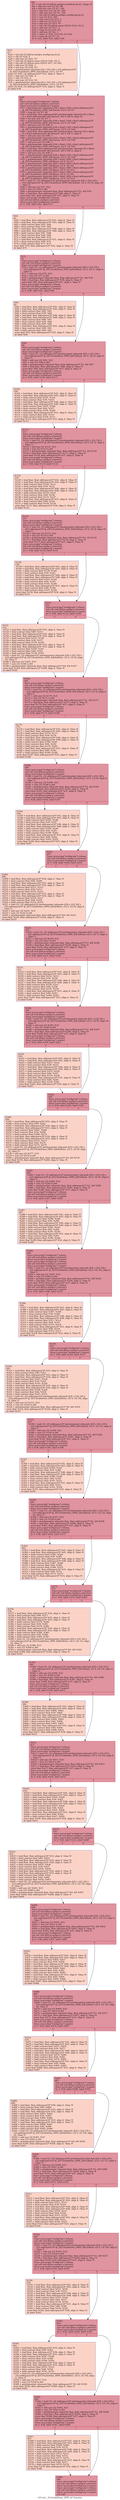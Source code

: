 digraph "CFG for '_Z11ScaleDown_DPfS_iiii' function" {
	label="CFG for '_Z11ScaleDown_DPfS_iiii' function";

	Node0x57a3d50 [shape=record,color="#b70d28ff", style=filled, fillcolor="#b70d2870",label="{%6:\l  %7 = tail call i32 @llvm.amdgcn.workitem.id.x(), !range !4\l  %8 = add nuw nsw i32 %7, 80\l  %9 = add nuw nsw i32 %7, 160\l  %10 = add nuw nsw i32 %7, 240\l  %11 = add nuw nsw i32 %7, 320\l  %12 = tail call i32 @llvm.amdgcn.workgroup.id.x()\l  %13 = mul i32 %12, 160\l  %14 = ashr exact i32 %13, 1\l  %15 = add nsw i32 %14, %7\l  %16 = add nsw i32 %13, %7\l  %17 = tail call i32 @llvm.smax.i32(i32 %16, i32 2)\l  %18 = add nsw i32 %17, -2\l  %19 = icmp slt i32 %18, %2\l  %20 = add nsw i32 %2, -1\l  %21 = select i1 %19, i32 %18, i32 %20\l  %22 = icmp ult i32 %7, 20\l  br i1 %22, label %23, label %36\l|{<s0>T|<s1>F}}"];
	Node0x57a3d50:s0 -> Node0x57a5840;
	Node0x57a3d50:s1 -> Node0x57a58d0;
	Node0x57a5840 [shape=record,color="#3d50c3ff", style=filled, fillcolor="#f59c7d70",label="{%23:\l23:                                               \l  %24 = tail call i32 @llvm.amdgcn.workgroup.id.y()\l  %25 = shl i32 %24, 4\l  %26 = add nsw i32 %25, %7\l  %27 = tail call i32 @llvm.smax.i32(i32 %26, i32 1)\l  %28 = tail call i32 @llvm.smin.i32(i32 %27, i32 %4)\l  %29 = add nsw i32 %28, -1\l  %30 = mul nsw i32 %29, %3\l  %31 = getelementptr inbounds [20 x i32], [20 x i32] addrspace(3)*\l... @_ZZ11ScaleDown_DPfS_iiiiE5yRead, i32 0, i32 %7\l  store i32 %30, i32 addrspace(3)* %31, align 4, !tbaa !5\l  %32 = add nsw i32 %26, -4\l  %33 = sdiv i32 %32, 2\l  %34 = mul nsw i32 %33, %5\l  %35 = getelementptr inbounds [20 x i32], [20 x i32] addrspace(3)*\l... @_ZZ11ScaleDown_DPfS_iiiiE6yWrite, i32 0, i32 %7\l  store i32 %34, i32 addrspace(3)* %35, align 4, !tbaa !5\l  br label %36\l}"];
	Node0x57a5840 -> Node0x57a58d0;
	Node0x57a58d0 [shape=record,color="#b70d28ff", style=filled, fillcolor="#b70d2870",label="{%36:\l36:                                               \l  fence syncscope(\"workgroup\") release\l  tail call void @llvm.amdgcn.s.barrier()\l  fence syncscope(\"workgroup\") acquire\l  %37 = getelementptr inbounds [164 x float], [164 x float] addrspace(3)*\l... @_ZZ11ScaleDown_DPfS_iiiiE5inrow, i32 0, i32 %7\l  %38 = icmp ult i32 %7, 80\l  %39 = load float, float addrspace(4)* getelementptr inbounds ([5 x float],\l... [5 x float] addrspace(4)* @d_Kernel1, i64 0, i64 0), align 16\l  %40 = shl nuw nsw i32 %7, 1\l  %41 = getelementptr inbounds [164 x float], [164 x float] addrspace(3)*\l... @_ZZ11ScaleDown_DPfS_iiiiE5inrow, i32 0, i32 %40\l  %42 = add nuw nsw i32 %40, 4\l  %43 = getelementptr inbounds [164 x float], [164 x float] addrspace(3)*\l... @_ZZ11ScaleDown_DPfS_iiiiE5inrow, i32 0, i32 %42\l  %44 = load float, float addrspace(4)* getelementptr inbounds ([5 x float],\l... [5 x float] addrspace(4)* @d_Kernel1, i64 0, i64 1), align 4\l  %45 = add nuw nsw i32 %40, 1\l  %46 = getelementptr inbounds [164 x float], [164 x float] addrspace(3)*\l... @_ZZ11ScaleDown_DPfS_iiiiE5inrow, i32 0, i32 %45\l  %47 = add nuw nsw i32 %40, 3\l  %48 = getelementptr inbounds [164 x float], [164 x float] addrspace(3)*\l... @_ZZ11ScaleDown_DPfS_iiiiE5inrow, i32 0, i32 %47\l  %49 = load float, float addrspace(4)* getelementptr inbounds ([5 x float],\l... [5 x float] addrspace(4)* @d_Kernel1, i64 0, i64 2), align 8\l  %50 = add nuw nsw i32 %40, 2\l  %51 = getelementptr inbounds [164 x float], [164 x float] addrspace(3)*\l... @_ZZ11ScaleDown_DPfS_iiiiE5inrow, i32 0, i32 %50\l  %52 = getelementptr inbounds [400 x float], [400 x float] addrspace(3)*\l... @_ZZ11ScaleDown_DPfS_iiiiE4brow, i32 0, i32 %7\l  %53 = getelementptr inbounds [400 x float], [400 x float] addrspace(3)*\l... @_ZZ11ScaleDown_DPfS_iiiiE4brow, i32 0, i32 %9\l  %54 = getelementptr inbounds [400 x float], [400 x float] addrspace(3)*\l... @_ZZ11ScaleDown_DPfS_iiiiE4brow, i32 0, i32 %11\l  %55 = getelementptr inbounds [400 x float], [400 x float] addrspace(3)*\l... @_ZZ11ScaleDown_DPfS_iiiiE4brow, i32 0, i32 %8\l  %56 = getelementptr inbounds [400 x float], [400 x float] addrspace(3)*\l... @_ZZ11ScaleDown_DPfS_iiiiE4brow, i32 0, i32 %10\l  %57 = load i32, i32 addrspace(3)* getelementptr inbounds ([20 x i32], [20 x\l... i32] addrspace(3)* @_ZZ11ScaleDown_DPfS_iiiiE5yRead, i32 0, i32 0), align 16,\l... !tbaa !5\l  %58 = add nsw i32 %57, %21\l  %59 = sext i32 %58 to i64\l  %60 = getelementptr inbounds float, float addrspace(1)* %1, i64 %59\l  %61 = load float, float addrspace(1)* %60, align 4, !tbaa !9\l  store float %61, float addrspace(3)* %37, align 4, !tbaa !9\l  fence syncscope(\"workgroup\") release\l  tail call void @llvm.amdgcn.s.barrier()\l  fence syncscope(\"workgroup\") acquire\l  br i1 %38, label %62, label %75\l|{<s0>T|<s1>F}}"];
	Node0x57a58d0:s0 -> Node0x57a8e50;
	Node0x57a58d0:s1 -> Node0x57a8ea0;
	Node0x57a8e50 [shape=record,color="#3d50c3ff", style=filled, fillcolor="#f59c7d70",label="{%62:\l62:                                               \l  %63 = load float, float addrspace(3)* %41, align 8, !tbaa !9\l  %64 = load float, float addrspace(3)* %43, align 8, !tbaa !9\l  %65 = fadd contract float %63, %64\l  %66 = fmul contract float %39, %65\l  %67 = load float, float addrspace(3)* %46, align 4, !tbaa !9\l  %68 = load float, float addrspace(3)* %48, align 4, !tbaa !9\l  %69 = fadd contract float %67, %68\l  %70 = fmul contract float %44, %69\l  %71 = fadd contract float %66, %70\l  %72 = load float, float addrspace(3)* %51, align 8, !tbaa !9\l  %73 = fmul contract float %49, %72\l  %74 = fadd contract float %71, %73\l  store float %74, float addrspace(3)* %52, align 4, !tbaa !9\l  br label %75\l}"];
	Node0x57a8e50 -> Node0x57a8ea0;
	Node0x57a8ea0 [shape=record,color="#b70d28ff", style=filled, fillcolor="#b70d2870",label="{%75:\l75:                                               \l  fence syncscope(\"workgroup\") release\l  tail call void @llvm.amdgcn.s.barrier()\l  fence syncscope(\"workgroup\") acquire\l  %76 = load i32, i32 addrspace(3)* getelementptr inbounds ([20 x i32], [20 x\l... i32] addrspace(3)* @_ZZ11ScaleDown_DPfS_iiiiE5yRead, i32 0, i32 1), align 4,\l... !tbaa !5\l  %77 = add nsw i32 %76, %21\l  %78 = sext i32 %77 to i64\l  %79 = getelementptr inbounds float, float addrspace(1)* %1, i64 %78\l  %80 = load float, float addrspace(1)* %79, align 4, !tbaa !9\l  store float %80, float addrspace(3)* %37, align 4, !tbaa !9\l  fence syncscope(\"workgroup\") release\l  tail call void @llvm.amdgcn.s.barrier()\l  fence syncscope(\"workgroup\") acquire\l  br i1 %38, label %81, label %94\l|{<s0>T|<s1>F}}"];
	Node0x57a8ea0:s0 -> Node0x57a9f90;
	Node0x57a8ea0:s1 -> Node0x57a9fe0;
	Node0x57a9f90 [shape=record,color="#3d50c3ff", style=filled, fillcolor="#f59c7d70",label="{%81:\l81:                                               \l  %82 = load float, float addrspace(3)* %41, align 8, !tbaa !9\l  %83 = load float, float addrspace(3)* %43, align 8, !tbaa !9\l  %84 = fadd contract float %82, %83\l  %85 = fmul contract float %39, %84\l  %86 = load float, float addrspace(3)* %46, align 4, !tbaa !9\l  %87 = load float, float addrspace(3)* %48, align 4, !tbaa !9\l  %88 = fadd contract float %86, %87\l  %89 = fmul contract float %44, %88\l  %90 = fadd contract float %85, %89\l  %91 = load float, float addrspace(3)* %51, align 8, !tbaa !9\l  %92 = fmul contract float %49, %91\l  %93 = fadd contract float %90, %92\l  store float %93, float addrspace(3)* %55, align 4, !tbaa !9\l  br label %94\l}"];
	Node0x57a9f90 -> Node0x57a9fe0;
	Node0x57a9fe0 [shape=record,color="#b70d28ff", style=filled, fillcolor="#b70d2870",label="{%94:\l94:                                               \l  fence syncscope(\"workgroup\") release\l  tail call void @llvm.amdgcn.s.barrier()\l  fence syncscope(\"workgroup\") acquire\l  %95 = load i32, i32 addrspace(3)* getelementptr inbounds ([20 x i32], [20 x\l... i32] addrspace(3)* @_ZZ11ScaleDown_DPfS_iiiiE5yRead, i32 0, i32 2), align 8,\l... !tbaa !5\l  %96 = add nsw i32 %95, %21\l  %97 = sext i32 %96 to i64\l  %98 = getelementptr inbounds float, float addrspace(1)* %1, i64 %97\l  %99 = load float, float addrspace(1)* %98, align 4, !tbaa !9\l  store float %99, float addrspace(3)* %37, align 4, !tbaa !9\l  fence syncscope(\"workgroup\") release\l  tail call void @llvm.amdgcn.s.barrier()\l  fence syncscope(\"workgroup\") acquire\l  br i1 %38, label %100, label %113\l|{<s0>T|<s1>F}}"];
	Node0x57a9fe0:s0 -> Node0x57aae80;
	Node0x57a9fe0:s1 -> Node0x57aaed0;
	Node0x57aae80 [shape=record,color="#3d50c3ff", style=filled, fillcolor="#f59c7d70",label="{%100:\l100:                                              \l  %101 = load float, float addrspace(3)* %41, align 8, !tbaa !9\l  %102 = load float, float addrspace(3)* %43, align 8, !tbaa !9\l  %103 = fadd contract float %101, %102\l  %104 = fmul contract float %39, %103\l  %105 = load float, float addrspace(3)* %46, align 4, !tbaa !9\l  %106 = load float, float addrspace(3)* %48, align 4, !tbaa !9\l  %107 = fadd contract float %105, %106\l  %108 = fmul contract float %44, %107\l  %109 = fadd contract float %104, %108\l  %110 = load float, float addrspace(3)* %51, align 8, !tbaa !9\l  %111 = fmul contract float %49, %110\l  %112 = fadd contract float %109, %111\l  store float %112, float addrspace(3)* %53, align 4, !tbaa !9\l  br label %113\l}"];
	Node0x57aae80 -> Node0x57aaed0;
	Node0x57aaed0 [shape=record,color="#b70d28ff", style=filled, fillcolor="#b70d2870",label="{%113:\l113:                                              \l  fence syncscope(\"workgroup\") release\l  tail call void @llvm.amdgcn.s.barrier()\l  fence syncscope(\"workgroup\") acquire\l  %114 = load i32, i32 addrspace(3)* getelementptr inbounds ([20 x i32], [20 x\l... i32] addrspace(3)* @_ZZ11ScaleDown_DPfS_iiiiE5yRead, i32 0, i32 3), align 4,\l... !tbaa !5\l  %115 = add nsw i32 %114, %21\l  %116 = sext i32 %115 to i64\l  %117 = getelementptr inbounds float, float addrspace(1)* %1, i64 %116\l  %118 = load float, float addrspace(1)* %117, align 4, !tbaa !9\l  store float %118, float addrspace(3)* %37, align 4, !tbaa !9\l  fence syncscope(\"workgroup\") release\l  tail call void @llvm.amdgcn.s.barrier()\l  fence syncscope(\"workgroup\") acquire\l  br i1 %38, label %119, label %132\l|{<s0>T|<s1>F}}"];
	Node0x57aaed0:s0 -> Node0x57abd70;
	Node0x57aaed0:s1 -> Node0x57abdc0;
	Node0x57abd70 [shape=record,color="#3d50c3ff", style=filled, fillcolor="#f59c7d70",label="{%119:\l119:                                              \l  %120 = load float, float addrspace(3)* %41, align 8, !tbaa !9\l  %121 = load float, float addrspace(3)* %43, align 8, !tbaa !9\l  %122 = fadd contract float %120, %121\l  %123 = fmul contract float %39, %122\l  %124 = load float, float addrspace(3)* %46, align 4, !tbaa !9\l  %125 = load float, float addrspace(3)* %48, align 4, !tbaa !9\l  %126 = fadd contract float %124, %125\l  %127 = fmul contract float %44, %126\l  %128 = fadd contract float %123, %127\l  %129 = load float, float addrspace(3)* %51, align 8, !tbaa !9\l  %130 = fmul contract float %49, %129\l  %131 = fadd contract float %128, %130\l  store float %131, float addrspace(3)* %56, align 4, !tbaa !9\l  br label %132\l}"];
	Node0x57abd70 -> Node0x57abdc0;
	Node0x57abdc0 [shape=record,color="#b70d28ff", style=filled, fillcolor="#b70d2870",label="{%132:\l132:                                              \l  fence syncscope(\"workgroup\") release\l  tail call void @llvm.amdgcn.s.barrier()\l  fence syncscope(\"workgroup\") acquire\l  %133 = load i32, i32 addrspace(3)* getelementptr inbounds ([20 x i32], [20 x\l... i32] addrspace(3)* @_ZZ11ScaleDown_DPfS_iiiiE5yRead, i32 0, i32 4), align 16,\l... !tbaa !5\l  %134 = add nsw i32 %133, %21\l  %135 = sext i32 %134 to i64\l  %136 = getelementptr inbounds float, float addrspace(1)* %1, i64 %135\l  %137 = load float, float addrspace(1)* %136, align 4, !tbaa !9\l  store float %137, float addrspace(3)* %37, align 4, !tbaa !9\l  fence syncscope(\"workgroup\") release\l  tail call void @llvm.amdgcn.s.barrier()\l  fence syncscope(\"workgroup\") acquire\l  br i1 %38, label %138, label %151\l|{<s0>T|<s1>F}}"];
	Node0x57abdc0:s0 -> Node0x57ad070;
	Node0x57abdc0:s1 -> Node0x57ad0c0;
	Node0x57ad070 [shape=record,color="#3d50c3ff", style=filled, fillcolor="#f59c7d70",label="{%138:\l138:                                              \l  %139 = load float, float addrspace(3)* %41, align 8, !tbaa !9\l  %140 = load float, float addrspace(3)* %43, align 8, !tbaa !9\l  %141 = fadd contract float %139, %140\l  %142 = fmul contract float %39, %141\l  %143 = load float, float addrspace(3)* %46, align 4, !tbaa !9\l  %144 = load float, float addrspace(3)* %48, align 4, !tbaa !9\l  %145 = fadd contract float %143, %144\l  %146 = fmul contract float %44, %145\l  %147 = fadd contract float %142, %146\l  %148 = load float, float addrspace(3)* %51, align 8, !tbaa !9\l  %149 = fmul contract float %49, %148\l  %150 = fadd contract float %147, %149\l  store float %150, float addrspace(3)* %54, align 4, !tbaa !9\l  br label %151\l}"];
	Node0x57ad070 -> Node0x57ad0c0;
	Node0x57ad0c0 [shape=record,color="#b70d28ff", style=filled, fillcolor="#b70d2870",label="{%151:\l151:                                              \l  fence syncscope(\"workgroup\") release\l  tail call void @llvm.amdgcn.s.barrier()\l  fence syncscope(\"workgroup\") acquire\l  br i1 %38, label %152, label %169\l|{<s0>T|<s1>F}}"];
	Node0x57ad0c0:s0 -> Node0x57a88c0;
	Node0x57ad0c0:s1 -> Node0x57a8910;
	Node0x57a88c0 [shape=record,color="#3d50c3ff", style=filled, fillcolor="#f59c7d70",label="{%152:\l152:                                              \l  %153 = load float, float addrspace(3)* %55, align 4, !tbaa !9\l  %154 = fmul contract float %49, %153\l  %155 = load float, float addrspace(3)* %54, align 4, !tbaa !9\l  %156 = load float, float addrspace(3)* %56, align 4, !tbaa !9\l  %157 = fadd contract float %155, %156\l  %158 = fmul contract float %39, %157\l  %159 = fadd contract float %154, %158\l  %160 = load float, float addrspace(3)* %52, align 4, !tbaa !9\l  %161 = load float, float addrspace(3)* %53, align 4, !tbaa !9\l  %162 = fadd contract float %160, %161\l  %163 = fmul contract float %44, %162\l  %164 = fadd contract float %159, %163\l  %165 = load i32, i32 addrspace(3)* getelementptr inbounds ([20 x i32], [20 x\l... i32] addrspace(3)* @_ZZ11ScaleDown_DPfS_iiiiE6yWrite, i32 0, i32 4), align\l... 16, !tbaa !5\l  %166 = add nsw i32 %165, %15\l  %167 = sext i32 %166 to i64\l  %168 = getelementptr inbounds float, float addrspace(1)* %0, i64 %167\l  store float %164, float addrspace(1)* %168, align 4, !tbaa !9\l  br label %169\l}"];
	Node0x57a88c0 -> Node0x57a8910;
	Node0x57a8910 [shape=record,color="#b70d28ff", style=filled, fillcolor="#b70d2870",label="{%169:\l169:                                              \l  fence syncscope(\"workgroup\") release\l  tail call void @llvm.amdgcn.s.barrier()\l  fence syncscope(\"workgroup\") acquire\l  %170 = load i32, i32 addrspace(3)* getelementptr inbounds ([20 x i32], [20 x\l... i32] addrspace(3)* @_ZZ11ScaleDown_DPfS_iiiiE5yRead, i32 0, i32 5), align 4,\l... !tbaa !5\l  %171 = add nsw i32 %170, %21\l  %172 = sext i32 %171 to i64\l  %173 = getelementptr inbounds float, float addrspace(1)* %1, i64 %172\l  %174 = load float, float addrspace(1)* %173, align 4, !tbaa !9\l  store float %174, float addrspace(3)* %37, align 4, !tbaa !9\l  fence syncscope(\"workgroup\") release\l  tail call void @llvm.amdgcn.s.barrier()\l  fence syncscope(\"workgroup\") acquire\l  br i1 %38, label %175, label %188\l|{<s0>T|<s1>F}}"];
	Node0x57a8910:s0 -> Node0x57aee60;
	Node0x57a8910:s1 -> Node0x57aeeb0;
	Node0x57aee60 [shape=record,color="#3d50c3ff", style=filled, fillcolor="#f59c7d70",label="{%175:\l175:                                              \l  %176 = load float, float addrspace(3)* %41, align 8, !tbaa !9\l  %177 = load float, float addrspace(3)* %43, align 8, !tbaa !9\l  %178 = fadd contract float %176, %177\l  %179 = fmul contract float %39, %178\l  %180 = load float, float addrspace(3)* %46, align 4, !tbaa !9\l  %181 = load float, float addrspace(3)* %48, align 4, !tbaa !9\l  %182 = fadd contract float %180, %181\l  %183 = fmul contract float %44, %182\l  %184 = fadd contract float %179, %183\l  %185 = load float, float addrspace(3)* %51, align 8, !tbaa !9\l  %186 = fmul contract float %49, %185\l  %187 = fadd contract float %184, %186\l  store float %187, float addrspace(3)* %52, align 4, !tbaa !9\l  br label %188\l}"];
	Node0x57aee60 -> Node0x57aeeb0;
	Node0x57aeeb0 [shape=record,color="#b70d28ff", style=filled, fillcolor="#b70d2870",label="{%188:\l188:                                              \l  fence syncscope(\"workgroup\") release\l  tail call void @llvm.amdgcn.s.barrier()\l  fence syncscope(\"workgroup\") acquire\l  %189 = load i32, i32 addrspace(3)* getelementptr inbounds ([20 x i32], [20 x\l... i32] addrspace(3)* @_ZZ11ScaleDown_DPfS_iiiiE5yRead, i32 0, i32 6), align 8,\l... !tbaa !5\l  %190 = add nsw i32 %189, %21\l  %191 = sext i32 %190 to i64\l  %192 = getelementptr inbounds float, float addrspace(1)* %1, i64 %191\l  %193 = load float, float addrspace(1)* %192, align 4, !tbaa !9\l  store float %193, float addrspace(3)* %37, align 4, !tbaa !9\l  fence syncscope(\"workgroup\") release\l  tail call void @llvm.amdgcn.s.barrier()\l  fence syncscope(\"workgroup\") acquire\l  br i1 %38, label %194, label %207\l|{<s0>T|<s1>F}}"];
	Node0x57aeeb0:s0 -> Node0x57b0fb0;
	Node0x57aeeb0:s1 -> Node0x57b1000;
	Node0x57b0fb0 [shape=record,color="#3d50c3ff", style=filled, fillcolor="#f59c7d70",label="{%194:\l194:                                              \l  %195 = load float, float addrspace(3)* %41, align 8, !tbaa !9\l  %196 = load float, float addrspace(3)* %43, align 8, !tbaa !9\l  %197 = fadd contract float %195, %196\l  %198 = fmul contract float %39, %197\l  %199 = load float, float addrspace(3)* %46, align 4, !tbaa !9\l  %200 = load float, float addrspace(3)* %48, align 4, !tbaa !9\l  %201 = fadd contract float %199, %200\l  %202 = fmul contract float %44, %201\l  %203 = fadd contract float %198, %202\l  %204 = load float, float addrspace(3)* %51, align 8, !tbaa !9\l  %205 = fmul contract float %49, %204\l  %206 = fadd contract float %203, %205\l  store float %206, float addrspace(3)* %55, align 4, !tbaa !9\l  br label %207\l}"];
	Node0x57b0fb0 -> Node0x57b1000;
	Node0x57b1000 [shape=record,color="#b70d28ff", style=filled, fillcolor="#b70d2870",label="{%207:\l207:                                              \l  fence syncscope(\"workgroup\") release\l  tail call void @llvm.amdgcn.s.barrier()\l  fence syncscope(\"workgroup\") acquire\l  br i1 %38, label %208, label %225\l|{<s0>T|<s1>F}}"];
	Node0x57b1000:s0 -> Node0x57b1990;
	Node0x57b1000:s1 -> Node0x57b19e0;
	Node0x57b1990 [shape=record,color="#3d50c3ff", style=filled, fillcolor="#f59c7d70",label="{%208:\l208:                                              \l  %209 = load float, float addrspace(3)* %56, align 4, !tbaa !9\l  %210 = fmul contract float %49, %209\l  %211 = load float, float addrspace(3)* %55, align 4, !tbaa !9\l  %212 = load float, float addrspace(3)* %52, align 4, !tbaa !9\l  %213 = fadd contract float %211, %212\l  %214 = fmul contract float %39, %213\l  %215 = fadd contract float %210, %214\l  %216 = load float, float addrspace(3)* %53, align 4, !tbaa !9\l  %217 = load float, float addrspace(3)* %54, align 4, !tbaa !9\l  %218 = fadd contract float %216, %217\l  %219 = fmul contract float %44, %218\l  %220 = fadd contract float %215, %219\l  %221 = load i32, i32 addrspace(3)* getelementptr inbounds ([20 x i32], [20 x\l... i32] addrspace(3)* @_ZZ11ScaleDown_DPfS_iiiiE6yWrite, i32 0, i32 6), align 8,\l... !tbaa !5\l  %222 = add nsw i32 %221, %15\l  %223 = sext i32 %222 to i64\l  %224 = getelementptr inbounds float, float addrspace(1)* %0, i64 %223\l  store float %220, float addrspace(1)* %224, align 4, !tbaa !9\l  br label %225\l}"];
	Node0x57b1990 -> Node0x57b19e0;
	Node0x57b19e0 [shape=record,color="#b70d28ff", style=filled, fillcolor="#b70d2870",label="{%225:\l225:                                              \l  %226 = load i32, i32 addrspace(3)* getelementptr inbounds ([20 x i32], [20 x\l... i32] addrspace(3)* @_ZZ11ScaleDown_DPfS_iiiiE5yRead, i32 0, i32 7), align 4,\l... !tbaa !5\l  %227 = add nsw i32 %226, %21\l  %228 = sext i32 %227 to i64\l  %229 = getelementptr inbounds float, float addrspace(1)* %1, i64 %228\l  %230 = load float, float addrspace(1)* %229, align 4, !tbaa !9\l  store float %230, float addrspace(3)* %37, align 4, !tbaa !9\l  fence syncscope(\"workgroup\") release\l  tail call void @llvm.amdgcn.s.barrier()\l  fence syncscope(\"workgroup\") acquire\l  br i1 %38, label %231, label %244\l|{<s0>T|<s1>F}}"];
	Node0x57b19e0:s0 -> Node0x57b29e0;
	Node0x57b19e0:s1 -> Node0x57b2a30;
	Node0x57b29e0 [shape=record,color="#3d50c3ff", style=filled, fillcolor="#f59c7d70",label="{%231:\l231:                                              \l  %232 = load float, float addrspace(3)* %41, align 8, !tbaa !9\l  %233 = load float, float addrspace(3)* %43, align 8, !tbaa !9\l  %234 = fadd contract float %232, %233\l  %235 = fmul contract float %39, %234\l  %236 = load float, float addrspace(3)* %46, align 4, !tbaa !9\l  %237 = load float, float addrspace(3)* %48, align 4, !tbaa !9\l  %238 = fadd contract float %236, %237\l  %239 = fmul contract float %44, %238\l  %240 = fadd contract float %235, %239\l  %241 = load float, float addrspace(3)* %51, align 8, !tbaa !9\l  %242 = fmul contract float %49, %241\l  %243 = fadd contract float %240, %242\l  store float %243, float addrspace(3)* %53, align 4, !tbaa !9\l  br label %244\l}"];
	Node0x57b29e0 -> Node0x57b2a30;
	Node0x57b2a30 [shape=record,color="#b70d28ff", style=filled, fillcolor="#b70d2870",label="{%244:\l244:                                              \l  fence syncscope(\"workgroup\") release\l  tail call void @llvm.amdgcn.s.barrier()\l  fence syncscope(\"workgroup\") acquire\l  %245 = load i32, i32 addrspace(3)* getelementptr inbounds ([20 x i32], [20 x\l... i32] addrspace(3)* @_ZZ11ScaleDown_DPfS_iiiiE5yRead, i32 0, i32 8), align 16,\l... !tbaa !5\l  %246 = add nsw i32 %245, %21\l  %247 = sext i32 %246 to i64\l  %248 = getelementptr inbounds float, float addrspace(1)* %1, i64 %247\l  %249 = load float, float addrspace(1)* %248, align 4, !tbaa !9\l  store float %249, float addrspace(3)* %37, align 4, !tbaa !9\l  fence syncscope(\"workgroup\") release\l  tail call void @llvm.amdgcn.s.barrier()\l  fence syncscope(\"workgroup\") acquire\l  br i1 %38, label %250, label %263\l|{<s0>T|<s1>F}}"];
	Node0x57b2a30:s0 -> Node0x57b3900;
	Node0x57b2a30:s1 -> Node0x57b3950;
	Node0x57b3900 [shape=record,color="#3d50c3ff", style=filled, fillcolor="#f59c7d70",label="{%250:\l250:                                              \l  %251 = load float, float addrspace(3)* %41, align 8, !tbaa !9\l  %252 = load float, float addrspace(3)* %43, align 8, !tbaa !9\l  %253 = fadd contract float %251, %252\l  %254 = fmul contract float %39, %253\l  %255 = load float, float addrspace(3)* %46, align 4, !tbaa !9\l  %256 = load float, float addrspace(3)* %48, align 4, !tbaa !9\l  %257 = fadd contract float %255, %256\l  %258 = fmul contract float %44, %257\l  %259 = fadd contract float %254, %258\l  %260 = load float, float addrspace(3)* %51, align 8, !tbaa !9\l  %261 = fmul contract float %49, %260\l  %262 = fadd contract float %259, %261\l  store float %262, float addrspace(3)* %56, align 4, !tbaa !9\l  br label %263\l}"];
	Node0x57b3900 -> Node0x57b3950;
	Node0x57b3950 [shape=record,color="#b70d28ff", style=filled, fillcolor="#b70d2870",label="{%263:\l263:                                              \l  fence syncscope(\"workgroup\") release\l  tail call void @llvm.amdgcn.s.barrier()\l  fence syncscope(\"workgroup\") acquire\l  br i1 %38, label %264, label %281\l|{<s0>T|<s1>F}}"];
	Node0x57b3950:s0 -> Node0x57ac530;
	Node0x57b3950:s1 -> Node0x57ac580;
	Node0x57ac530 [shape=record,color="#3d50c3ff", style=filled, fillcolor="#f59c7d70",label="{%264:\l264:                                              \l  %265 = load float, float addrspace(3)* %52, align 4, !tbaa !9\l  %266 = fmul contract float %49, %265\l  %267 = load float, float addrspace(3)* %56, align 4, !tbaa !9\l  %268 = load float, float addrspace(3)* %53, align 4, !tbaa !9\l  %269 = fadd contract float %267, %268\l  %270 = fmul contract float %39, %269\l  %271 = fadd contract float %266, %270\l  %272 = load float, float addrspace(3)* %54, align 4, !tbaa !9\l  %273 = load float, float addrspace(3)* %55, align 4, !tbaa !9\l  %274 = fadd contract float %272, %273\l  %275 = fmul contract float %44, %274\l  %276 = fadd contract float %271, %275\l  %277 = load i32, i32 addrspace(3)* getelementptr inbounds ([20 x i32], [20 x\l... i32] addrspace(3)* @_ZZ11ScaleDown_DPfS_iiiiE6yWrite, i32 0, i32 8), align\l... 16, !tbaa !5\l  %278 = add nsw i32 %277, %15\l  %279 = sext i32 %278 to i64\l  %280 = getelementptr inbounds float, float addrspace(1)* %0, i64 %279\l  store float %276, float addrspace(1)* %280, align 4, !tbaa !9\l  br label %281\l}"];
	Node0x57ac530 -> Node0x57ac580;
	Node0x57ac580 [shape=record,color="#b70d28ff", style=filled, fillcolor="#b70d2870",label="{%281:\l281:                                              \l  %282 = load i32, i32 addrspace(3)* getelementptr inbounds ([20 x i32], [20 x\l... i32] addrspace(3)* @_ZZ11ScaleDown_DPfS_iiiiE5yRead, i32 0, i32 9), align 4,\l... !tbaa !5\l  %283 = add nsw i32 %282, %21\l  %284 = sext i32 %283 to i64\l  %285 = getelementptr inbounds float, float addrspace(1)* %1, i64 %284\l  %286 = load float, float addrspace(1)* %285, align 4, !tbaa !9\l  store float %286, float addrspace(3)* %37, align 4, !tbaa !9\l  fence syncscope(\"workgroup\") release\l  tail call void @llvm.amdgcn.s.barrier()\l  fence syncscope(\"workgroup\") acquire\l  br i1 %38, label %287, label %300\l|{<s0>T|<s1>F}}"];
	Node0x57ac580:s0 -> Node0x57afec0;
	Node0x57ac580:s1 -> Node0x57aff10;
	Node0x57afec0 [shape=record,color="#3d50c3ff", style=filled, fillcolor="#f59c7d70",label="{%287:\l287:                                              \l  %288 = load float, float addrspace(3)* %41, align 8, !tbaa !9\l  %289 = load float, float addrspace(3)* %43, align 8, !tbaa !9\l  %290 = fadd contract float %288, %289\l  %291 = fmul contract float %39, %290\l  %292 = load float, float addrspace(3)* %46, align 4, !tbaa !9\l  %293 = load float, float addrspace(3)* %48, align 4, !tbaa !9\l  %294 = fadd contract float %292, %293\l  %295 = fmul contract float %44, %294\l  %296 = fadd contract float %291, %295\l  %297 = load float, float addrspace(3)* %51, align 8, !tbaa !9\l  %298 = fmul contract float %49, %297\l  %299 = fadd contract float %296, %298\l  store float %299, float addrspace(3)* %54, align 4, !tbaa !9\l  br label %300\l}"];
	Node0x57afec0 -> Node0x57aff10;
	Node0x57aff10 [shape=record,color="#b70d28ff", style=filled, fillcolor="#b70d2870",label="{%300:\l300:                                              \l  fence syncscope(\"workgroup\") release\l  tail call void @llvm.amdgcn.s.barrier()\l  fence syncscope(\"workgroup\") acquire\l  fence syncscope(\"workgroup\") release\l  tail call void @llvm.amdgcn.s.barrier()\l  fence syncscope(\"workgroup\") acquire\l  %301 = load i32, i32 addrspace(3)* getelementptr inbounds ([20 x i32], [20 x\l... i32] addrspace(3)* @_ZZ11ScaleDown_DPfS_iiiiE5yRead, i32 0, i32 10), align 8,\l... !tbaa !5\l  %302 = add nsw i32 %301, %21\l  %303 = sext i32 %302 to i64\l  %304 = getelementptr inbounds float, float addrspace(1)* %1, i64 %303\l  %305 = load float, float addrspace(1)* %304, align 4, !tbaa !9\l  store float %305, float addrspace(3)* %37, align 4, !tbaa !9\l  fence syncscope(\"workgroup\") release\l  tail call void @llvm.amdgcn.s.barrier()\l  fence syncscope(\"workgroup\") acquire\l  br i1 %38, label %306, label %319\l|{<s0>T|<s1>F}}"];
	Node0x57aff10:s0 -> Node0x57b7410;
	Node0x57aff10:s1 -> Node0x57b7460;
	Node0x57b7410 [shape=record,color="#3d50c3ff", style=filled, fillcolor="#f59c7d70",label="{%306:\l306:                                              \l  %307 = load float, float addrspace(3)* %41, align 8, !tbaa !9\l  %308 = load float, float addrspace(3)* %43, align 8, !tbaa !9\l  %309 = fadd contract float %307, %308\l  %310 = fmul contract float %39, %309\l  %311 = load float, float addrspace(3)* %46, align 4, !tbaa !9\l  %312 = load float, float addrspace(3)* %48, align 4, !tbaa !9\l  %313 = fadd contract float %311, %312\l  %314 = fmul contract float %44, %313\l  %315 = fadd contract float %310, %314\l  %316 = load float, float addrspace(3)* %51, align 8, !tbaa !9\l  %317 = fmul contract float %49, %316\l  %318 = fadd contract float %315, %317\l  store float %318, float addrspace(3)* %52, align 4, !tbaa !9\l  br label %319\l}"];
	Node0x57b7410 -> Node0x57b7460;
	Node0x57b7460 [shape=record,color="#b70d28ff", style=filled, fillcolor="#b70d2870",label="{%319:\l319:                                              \l  fence syncscope(\"workgroup\") release\l  tail call void @llvm.amdgcn.s.barrier()\l  fence syncscope(\"workgroup\") acquire\l  br i1 %38, label %320, label %337\l|{<s0>T|<s1>F}}"];
	Node0x57b7460:s0 -> Node0x57b95e0;
	Node0x57b7460:s1 -> Node0x57b9630;
	Node0x57b95e0 [shape=record,color="#3d50c3ff", style=filled, fillcolor="#f59c7d70",label="{%320:\l320:                                              \l  %321 = load float, float addrspace(3)* %53, align 4, !tbaa !9\l  %322 = fmul contract float %49, %321\l  %323 = load float, float addrspace(3)* %52, align 4, !tbaa !9\l  %324 = load float, float addrspace(3)* %54, align 4, !tbaa !9\l  %325 = fadd contract float %323, %324\l  %326 = fmul contract float %39, %325\l  %327 = fadd contract float %322, %326\l  %328 = load float, float addrspace(3)* %55, align 4, !tbaa !9\l  %329 = load float, float addrspace(3)* %56, align 4, !tbaa !9\l  %330 = fadd contract float %328, %329\l  %331 = fmul contract float %44, %330\l  %332 = fadd contract float %327, %331\l  %333 = load i32, i32 addrspace(3)* getelementptr inbounds ([20 x i32], [20 x\l... i32] addrspace(3)* @_ZZ11ScaleDown_DPfS_iiiiE6yWrite, i32 0, i32 10), align\l... 8, !tbaa !5\l  %334 = add nsw i32 %333, %15\l  %335 = sext i32 %334 to i64\l  %336 = getelementptr inbounds float, float addrspace(1)* %0, i64 %335\l  store float %332, float addrspace(1)* %336, align 4, !tbaa !9\l  br label %337\l}"];
	Node0x57b95e0 -> Node0x57b9630;
	Node0x57b9630 [shape=record,color="#b70d28ff", style=filled, fillcolor="#b70d2870",label="{%337:\l337:                                              \l  %338 = load i32, i32 addrspace(3)* getelementptr inbounds ([20 x i32], [20 x\l... i32] addrspace(3)* @_ZZ11ScaleDown_DPfS_iiiiE5yRead, i32 0, i32 11), align 4,\l... !tbaa !5\l  %339 = add nsw i32 %338, %21\l  %340 = sext i32 %339 to i64\l  %341 = getelementptr inbounds float, float addrspace(1)* %1, i64 %340\l  %342 = load float, float addrspace(1)* %341, align 4, !tbaa !9\l  store float %342, float addrspace(3)* %37, align 4, !tbaa !9\l  fence syncscope(\"workgroup\") release\l  tail call void @llvm.amdgcn.s.barrier()\l  fence syncscope(\"workgroup\") acquire\l  br i1 %38, label %343, label %356\l|{<s0>T|<s1>F}}"];
	Node0x57b9630:s0 -> Node0x57b0db0;
	Node0x57b9630:s1 -> Node0x57baa60;
	Node0x57b0db0 [shape=record,color="#3d50c3ff", style=filled, fillcolor="#f59c7d70",label="{%343:\l343:                                              \l  %344 = load float, float addrspace(3)* %41, align 8, !tbaa !9\l  %345 = load float, float addrspace(3)* %43, align 8, !tbaa !9\l  %346 = fadd contract float %344, %345\l  %347 = fmul contract float %39, %346\l  %348 = load float, float addrspace(3)* %46, align 4, !tbaa !9\l  %349 = load float, float addrspace(3)* %48, align 4, !tbaa !9\l  %350 = fadd contract float %348, %349\l  %351 = fmul contract float %44, %350\l  %352 = fadd contract float %347, %351\l  %353 = load float, float addrspace(3)* %51, align 8, !tbaa !9\l  %354 = fmul contract float %49, %353\l  %355 = fadd contract float %352, %354\l  store float %355, float addrspace(3)* %55, align 4, !tbaa !9\l  br label %356\l}"];
	Node0x57b0db0 -> Node0x57baa60;
	Node0x57baa60 [shape=record,color="#b70d28ff", style=filled, fillcolor="#b70d2870",label="{%356:\l356:                                              \l  fence syncscope(\"workgroup\") release\l  tail call void @llvm.amdgcn.s.barrier()\l  fence syncscope(\"workgroup\") acquire\l  %357 = load i32, i32 addrspace(3)* getelementptr inbounds ([20 x i32], [20 x\l... i32] addrspace(3)* @_ZZ11ScaleDown_DPfS_iiiiE5yRead, i32 0, i32 12), align\l... 16, !tbaa !5\l  %358 = add nsw i32 %357, %21\l  %359 = sext i32 %358 to i64\l  %360 = getelementptr inbounds float, float addrspace(1)* %1, i64 %359\l  %361 = load float, float addrspace(1)* %360, align 4, !tbaa !9\l  store float %361, float addrspace(3)* %37, align 4, !tbaa !9\l  fence syncscope(\"workgroup\") release\l  tail call void @llvm.amdgcn.s.barrier()\l  fence syncscope(\"workgroup\") acquire\l  br i1 %38, label %362, label %375\l|{<s0>T|<s1>F}}"];
	Node0x57baa60:s0 -> Node0x57bb930;
	Node0x57baa60:s1 -> Node0x57bb980;
	Node0x57bb930 [shape=record,color="#3d50c3ff", style=filled, fillcolor="#f59c7d70",label="{%362:\l362:                                              \l  %363 = load float, float addrspace(3)* %41, align 8, !tbaa !9\l  %364 = load float, float addrspace(3)* %43, align 8, !tbaa !9\l  %365 = fadd contract float %363, %364\l  %366 = fmul contract float %39, %365\l  %367 = load float, float addrspace(3)* %46, align 4, !tbaa !9\l  %368 = load float, float addrspace(3)* %48, align 4, !tbaa !9\l  %369 = fadd contract float %367, %368\l  %370 = fmul contract float %44, %369\l  %371 = fadd contract float %366, %370\l  %372 = load float, float addrspace(3)* %51, align 8, !tbaa !9\l  %373 = fmul contract float %49, %372\l  %374 = fadd contract float %371, %373\l  store float %374, float addrspace(3)* %53, align 4, !tbaa !9\l  br label %375\l}"];
	Node0x57bb930 -> Node0x57bb980;
	Node0x57bb980 [shape=record,color="#b70d28ff", style=filled, fillcolor="#b70d2870",label="{%375:\l375:                                              \l  fence syncscope(\"workgroup\") release\l  tail call void @llvm.amdgcn.s.barrier()\l  fence syncscope(\"workgroup\") acquire\l  br i1 %38, label %376, label %393\l|{<s0>T|<s1>F}}"];
	Node0x57bb980:s0 -> Node0x57bc310;
	Node0x57bb980:s1 -> Node0x57bc360;
	Node0x57bc310 [shape=record,color="#3d50c3ff", style=filled, fillcolor="#f59c7d70",label="{%376:\l376:                                              \l  %377 = load float, float addrspace(3)* %54, align 4, !tbaa !9\l  %378 = fmul contract float %49, %377\l  %379 = load float, float addrspace(3)* %53, align 4, !tbaa !9\l  %380 = load float, float addrspace(3)* %55, align 4, !tbaa !9\l  %381 = fadd contract float %379, %380\l  %382 = fmul contract float %39, %381\l  %383 = fadd contract float %378, %382\l  %384 = load float, float addrspace(3)* %56, align 4, !tbaa !9\l  %385 = load float, float addrspace(3)* %52, align 4, !tbaa !9\l  %386 = fadd contract float %384, %385\l  %387 = fmul contract float %44, %386\l  %388 = fadd contract float %383, %387\l  %389 = load i32, i32 addrspace(3)* getelementptr inbounds ([20 x i32], [20 x\l... i32] addrspace(3)* @_ZZ11ScaleDown_DPfS_iiiiE6yWrite, i32 0, i32 12), align\l... 16, !tbaa !5\l  %390 = add nsw i32 %389, %15\l  %391 = sext i32 %390 to i64\l  %392 = getelementptr inbounds float, float addrspace(1)* %0, i64 %391\l  store float %388, float addrspace(1)* %392, align 4, !tbaa !9\l  br label %393\l}"];
	Node0x57bc310 -> Node0x57bc360;
	Node0x57bc360 [shape=record,color="#b70d28ff", style=filled, fillcolor="#b70d2870",label="{%393:\l393:                                              \l  %394 = load i32, i32 addrspace(3)* getelementptr inbounds ([20 x i32], [20 x\l... i32] addrspace(3)* @_ZZ11ScaleDown_DPfS_iiiiE5yRead, i32 0, i32 13), align 4,\l... !tbaa !5\l  %395 = add nsw i32 %394, %21\l  %396 = sext i32 %395 to i64\l  %397 = getelementptr inbounds float, float addrspace(1)* %1, i64 %396\l  %398 = load float, float addrspace(1)* %397, align 4, !tbaa !9\l  store float %398, float addrspace(3)* %37, align 4, !tbaa !9\l  fence syncscope(\"workgroup\") release\l  tail call void @llvm.amdgcn.s.barrier()\l  fence syncscope(\"workgroup\") acquire\l  br i1 %38, label %399, label %412\l|{<s0>T|<s1>F}}"];
	Node0x57bc360:s0 -> Node0x57bd360;
	Node0x57bc360:s1 -> Node0x57bd3b0;
	Node0x57bd360 [shape=record,color="#3d50c3ff", style=filled, fillcolor="#f59c7d70",label="{%399:\l399:                                              \l  %400 = load float, float addrspace(3)* %41, align 8, !tbaa !9\l  %401 = load float, float addrspace(3)* %43, align 8, !tbaa !9\l  %402 = fadd contract float %400, %401\l  %403 = fmul contract float %39, %402\l  %404 = load float, float addrspace(3)* %46, align 4, !tbaa !9\l  %405 = load float, float addrspace(3)* %48, align 4, !tbaa !9\l  %406 = fadd contract float %404, %405\l  %407 = fmul contract float %44, %406\l  %408 = fadd contract float %403, %407\l  %409 = load float, float addrspace(3)* %51, align 8, !tbaa !9\l  %410 = fmul contract float %49, %409\l  %411 = fadd contract float %408, %410\l  store float %411, float addrspace(3)* %56, align 4, !tbaa !9\l  br label %412\l}"];
	Node0x57bd360 -> Node0x57bd3b0;
	Node0x57bd3b0 [shape=record,color="#b70d28ff", style=filled, fillcolor="#b70d2870",label="{%412:\l412:                                              \l  fence syncscope(\"workgroup\") release\l  tail call void @llvm.amdgcn.s.barrier()\l  fence syncscope(\"workgroup\") acquire\l  %413 = load i32, i32 addrspace(3)* getelementptr inbounds ([20 x i32], [20 x\l... i32] addrspace(3)* @_ZZ11ScaleDown_DPfS_iiiiE5yRead, i32 0, i32 14), align 8,\l... !tbaa !5\l  %414 = add nsw i32 %413, %21\l  %415 = sext i32 %414 to i64\l  %416 = getelementptr inbounds float, float addrspace(1)* %1, i64 %415\l  %417 = load float, float addrspace(1)* %416, align 4, !tbaa !9\l  store float %417, float addrspace(3)* %37, align 4, !tbaa !9\l  fence syncscope(\"workgroup\") release\l  tail call void @llvm.amdgcn.s.barrier()\l  fence syncscope(\"workgroup\") acquire\l  br i1 %38, label %418, label %431\l|{<s0>T|<s1>F}}"];
	Node0x57bd3b0:s0 -> Node0x57be280;
	Node0x57bd3b0:s1 -> Node0x57be2d0;
	Node0x57be280 [shape=record,color="#3d50c3ff", style=filled, fillcolor="#f59c7d70",label="{%418:\l418:                                              \l  %419 = load float, float addrspace(3)* %41, align 8, !tbaa !9\l  %420 = load float, float addrspace(3)* %43, align 8, !tbaa !9\l  %421 = fadd contract float %419, %420\l  %422 = fmul contract float %39, %421\l  %423 = load float, float addrspace(3)* %46, align 4, !tbaa !9\l  %424 = load float, float addrspace(3)* %48, align 4, !tbaa !9\l  %425 = fadd contract float %423, %424\l  %426 = fmul contract float %44, %425\l  %427 = fadd contract float %422, %426\l  %428 = load float, float addrspace(3)* %51, align 8, !tbaa !9\l  %429 = fmul contract float %49, %428\l  %430 = fadd contract float %427, %429\l  store float %430, float addrspace(3)* %54, align 4, !tbaa !9\l  br label %431\l}"];
	Node0x57be280 -> Node0x57be2d0;
	Node0x57be2d0 [shape=record,color="#b70d28ff", style=filled, fillcolor="#b70d2870",label="{%431:\l431:                                              \l  fence syncscope(\"workgroup\") release\l  tail call void @llvm.amdgcn.s.barrier()\l  fence syncscope(\"workgroup\") acquire\l  br i1 %38, label %432, label %449\l|{<s0>T|<s1>F}}"];
	Node0x57be2d0:s0 -> Node0x57bec60;
	Node0x57be2d0:s1 -> Node0x57becb0;
	Node0x57bec60 [shape=record,color="#3d50c3ff", style=filled, fillcolor="#f59c7d70",label="{%432:\l432:                                              \l  %433 = load float, float addrspace(3)* %55, align 4, !tbaa !9\l  %434 = fmul contract float %49, %433\l  %435 = load float, float addrspace(3)* %54, align 4, !tbaa !9\l  %436 = load float, float addrspace(3)* %56, align 4, !tbaa !9\l  %437 = fadd contract float %435, %436\l  %438 = fmul contract float %39, %437\l  %439 = fadd contract float %434, %438\l  %440 = load float, float addrspace(3)* %52, align 4, !tbaa !9\l  %441 = load float, float addrspace(3)* %53, align 4, !tbaa !9\l  %442 = fadd contract float %440, %441\l  %443 = fmul contract float %44, %442\l  %444 = fadd contract float %439, %443\l  %445 = load i32, i32 addrspace(3)* getelementptr inbounds ([20 x i32], [20 x\l... i32] addrspace(3)* @_ZZ11ScaleDown_DPfS_iiiiE6yWrite, i32 0, i32 14), align\l... 8, !tbaa !5\l  %446 = add nsw i32 %445, %15\l  %447 = sext i32 %446 to i64\l  %448 = getelementptr inbounds float, float addrspace(1)* %0, i64 %447\l  store float %444, float addrspace(1)* %448, align 4, !tbaa !9\l  br label %449\l}"];
	Node0x57bec60 -> Node0x57becb0;
	Node0x57becb0 [shape=record,color="#b70d28ff", style=filled, fillcolor="#b70d2870",label="{%449:\l449:                                              \l  fence syncscope(\"workgroup\") release\l  tail call void @llvm.amdgcn.s.barrier()\l  fence syncscope(\"workgroup\") acquire\l  %450 = load i32, i32 addrspace(3)* getelementptr inbounds ([20 x i32], [20 x\l... i32] addrspace(3)* @_ZZ11ScaleDown_DPfS_iiiiE5yRead, i32 0, i32 15), align 4,\l... !tbaa !5\l  %451 = add nsw i32 %450, %21\l  %452 = sext i32 %451 to i64\l  %453 = getelementptr inbounds float, float addrspace(1)* %1, i64 %452\l  %454 = load float, float addrspace(1)* %453, align 4, !tbaa !9\l  store float %454, float addrspace(3)* %37, align 4, !tbaa !9\l  fence syncscope(\"workgroup\") release\l  tail call void @llvm.amdgcn.s.barrier()\l  fence syncscope(\"workgroup\") acquire\l  br i1 %38, label %455, label %468\l|{<s0>T|<s1>F}}"];
	Node0x57becb0:s0 -> Node0x57bfe20;
	Node0x57becb0:s1 -> Node0x57bfe70;
	Node0x57bfe20 [shape=record,color="#3d50c3ff", style=filled, fillcolor="#f59c7d70",label="{%455:\l455:                                              \l  %456 = load float, float addrspace(3)* %41, align 8, !tbaa !9\l  %457 = load float, float addrspace(3)* %43, align 8, !tbaa !9\l  %458 = fadd contract float %456, %457\l  %459 = fmul contract float %39, %458\l  %460 = load float, float addrspace(3)* %46, align 4, !tbaa !9\l  %461 = load float, float addrspace(3)* %48, align 4, !tbaa !9\l  %462 = fadd contract float %460, %461\l  %463 = fmul contract float %44, %462\l  %464 = fadd contract float %459, %463\l  %465 = load float, float addrspace(3)* %51, align 8, !tbaa !9\l  %466 = fmul contract float %49, %465\l  %467 = fadd contract float %464, %466\l  store float %467, float addrspace(3)* %52, align 4, !tbaa !9\l  br label %468\l}"];
	Node0x57bfe20 -> Node0x57bfe70;
	Node0x57bfe70 [shape=record,color="#b70d28ff", style=filled, fillcolor="#b70d2870",label="{%468:\l468:                                              \l  fence syncscope(\"workgroup\") release\l  tail call void @llvm.amdgcn.s.barrier()\l  fence syncscope(\"workgroup\") acquire\l  %469 = load i32, i32 addrspace(3)* getelementptr inbounds ([20 x i32], [20 x\l... i32] addrspace(3)* @_ZZ11ScaleDown_DPfS_iiiiE5yRead, i32 0, i32 16), align\l... 16, !tbaa !5\l  %470 = add nsw i32 %469, %21\l  %471 = sext i32 %470 to i64\l  %472 = getelementptr inbounds float, float addrspace(1)* %1, i64 %471\l  %473 = load float, float addrspace(1)* %472, align 4, !tbaa !9\l  store float %473, float addrspace(3)* %37, align 4, !tbaa !9\l  fence syncscope(\"workgroup\") release\l  tail call void @llvm.amdgcn.s.barrier()\l  fence syncscope(\"workgroup\") acquire\l  br i1 %38, label %474, label %487\l|{<s0>T|<s1>F}}"];
	Node0x57bfe70:s0 -> Node0x57b7ef0;
	Node0x57bfe70:s1 -> Node0x57b7f40;
	Node0x57b7ef0 [shape=record,color="#3d50c3ff", style=filled, fillcolor="#f59c7d70",label="{%474:\l474:                                              \l  %475 = load float, float addrspace(3)* %41, align 8, !tbaa !9\l  %476 = load float, float addrspace(3)* %43, align 8, !tbaa !9\l  %477 = fadd contract float %475, %476\l  %478 = fmul contract float %39, %477\l  %479 = load float, float addrspace(3)* %46, align 4, !tbaa !9\l  %480 = load float, float addrspace(3)* %48, align 4, !tbaa !9\l  %481 = fadd contract float %479, %480\l  %482 = fmul contract float %44, %481\l  %483 = fadd contract float %478, %482\l  %484 = load float, float addrspace(3)* %51, align 8, !tbaa !9\l  %485 = fmul contract float %49, %484\l  %486 = fadd contract float %483, %485\l  store float %486, float addrspace(3)* %55, align 4, !tbaa !9\l  br label %487\l}"];
	Node0x57b7ef0 -> Node0x57b7f40;
	Node0x57b7f40 [shape=record,color="#b70d28ff", style=filled, fillcolor="#b70d2870",label="{%487:\l487:                                              \l  fence syncscope(\"workgroup\") release\l  tail call void @llvm.amdgcn.s.barrier()\l  fence syncscope(\"workgroup\") acquire\l  br i1 %38, label %488, label %505\l|{<s0>T|<s1>F}}"];
	Node0x57b7f40:s0 -> Node0x57b88d0;
	Node0x57b7f40:s1 -> Node0x57b8920;
	Node0x57b88d0 [shape=record,color="#3d50c3ff", style=filled, fillcolor="#f59c7d70",label="{%488:\l488:                                              \l  %489 = load float, float addrspace(3)* %56, align 4, !tbaa !9\l  %490 = fmul contract float %49, %489\l  %491 = load float, float addrspace(3)* %55, align 4, !tbaa !9\l  %492 = load float, float addrspace(3)* %52, align 4, !tbaa !9\l  %493 = fadd contract float %491, %492\l  %494 = fmul contract float %39, %493\l  %495 = fadd contract float %490, %494\l  %496 = load float, float addrspace(3)* %53, align 4, !tbaa !9\l  %497 = load float, float addrspace(3)* %54, align 4, !tbaa !9\l  %498 = fadd contract float %496, %497\l  %499 = fmul contract float %44, %498\l  %500 = fadd contract float %495, %499\l  %501 = load i32, i32 addrspace(3)* getelementptr inbounds ([20 x i32], [20 x\l... i32] addrspace(3)* @_ZZ11ScaleDown_DPfS_iiiiE6yWrite, i32 0, i32 16), align\l... 16, !tbaa !5\l  %502 = add nsw i32 %501, %15\l  %503 = sext i32 %502 to i64\l  %504 = getelementptr inbounds float, float addrspace(1)* %0, i64 %503\l  store float %500, float addrspace(1)* %504, align 4, !tbaa !9\l  br label %505\l}"];
	Node0x57b88d0 -> Node0x57b8920;
	Node0x57b8920 [shape=record,color="#b70d28ff", style=filled, fillcolor="#b70d2870",label="{%505:\l505:                                              \l  %506 = load i32, i32 addrspace(3)* getelementptr inbounds ([20 x i32], [20 x\l... i32] addrspace(3)* @_ZZ11ScaleDown_DPfS_iiiiE5yRead, i32 0, i32 17), align 4,\l... !tbaa !5\l  %507 = add nsw i32 %506, %21\l  %508 = sext i32 %507 to i64\l  %509 = getelementptr inbounds float, float addrspace(1)* %1, i64 %508\l  %510 = load float, float addrspace(1)* %509, align 4, !tbaa !9\l  store float %510, float addrspace(3)* %37, align 4, !tbaa !9\l  fence syncscope(\"workgroup\") release\l  tail call void @llvm.amdgcn.s.barrier()\l  fence syncscope(\"workgroup\") acquire\l  br i1 %38, label %511, label %524\l|{<s0>T|<s1>F}}"];
	Node0x57b8920:s0 -> Node0x57b4070;
	Node0x57b8920:s1 -> Node0x57b40c0;
	Node0x57b4070 [shape=record,color="#3d50c3ff", style=filled, fillcolor="#f59c7d70",label="{%511:\l511:                                              \l  %512 = load float, float addrspace(3)* %41, align 8, !tbaa !9\l  %513 = load float, float addrspace(3)* %43, align 8, !tbaa !9\l  %514 = fadd contract float %512, %513\l  %515 = fmul contract float %39, %514\l  %516 = load float, float addrspace(3)* %46, align 4, !tbaa !9\l  %517 = load float, float addrspace(3)* %48, align 4, !tbaa !9\l  %518 = fadd contract float %516, %517\l  %519 = fmul contract float %44, %518\l  %520 = fadd contract float %515, %519\l  %521 = load float, float addrspace(3)* %51, align 8, !tbaa !9\l  %522 = fmul contract float %49, %521\l  %523 = fadd contract float %520, %522\l  store float %523, float addrspace(3)* %53, align 4, !tbaa !9\l  br label %524\l}"];
	Node0x57b4070 -> Node0x57b40c0;
	Node0x57b40c0 [shape=record,color="#b70d28ff", style=filled, fillcolor="#b70d2870",label="{%524:\l524:                                              \l  fence syncscope(\"workgroup\") release\l  tail call void @llvm.amdgcn.s.barrier()\l  fence syncscope(\"workgroup\") acquire\l  %525 = load i32, i32 addrspace(3)* getelementptr inbounds ([20 x i32], [20 x\l... i32] addrspace(3)* @_ZZ11ScaleDown_DPfS_iiiiE5yRead, i32 0, i32 18), align 8,\l... !tbaa !5\l  %526 = add nsw i32 %525, %21\l  %527 = sext i32 %526 to i64\l  %528 = getelementptr inbounds float, float addrspace(1)* %1, i64 %527\l  %529 = load float, float addrspace(1)* %528, align 4, !tbaa !9\l  store float %529, float addrspace(3)* %37, align 4, !tbaa !9\l  fence syncscope(\"workgroup\") release\l  tail call void @llvm.amdgcn.s.barrier()\l  fence syncscope(\"workgroup\") acquire\l  br i1 %38, label %530, label %543\l|{<s0>T|<s1>F}}"];
	Node0x57b40c0:s0 -> Node0x57ae2d0;
	Node0x57b40c0:s1 -> Node0x57ae320;
	Node0x57ae2d0 [shape=record,color="#3d50c3ff", style=filled, fillcolor="#f59c7d70",label="{%530:\l530:                                              \l  %531 = load float, float addrspace(3)* %41, align 8, !tbaa !9\l  %532 = load float, float addrspace(3)* %43, align 8, !tbaa !9\l  %533 = fadd contract float %531, %532\l  %534 = fmul contract float %39, %533\l  %535 = load float, float addrspace(3)* %46, align 4, !tbaa !9\l  %536 = load float, float addrspace(3)* %48, align 4, !tbaa !9\l  %537 = fadd contract float %535, %536\l  %538 = fmul contract float %44, %537\l  %539 = fadd contract float %534, %538\l  %540 = load float, float addrspace(3)* %51, align 8, !tbaa !9\l  %541 = fmul contract float %49, %540\l  %542 = fadd contract float %539, %541\l  store float %542, float addrspace(3)* %56, align 4, !tbaa !9\l  br label %543\l}"];
	Node0x57ae2d0 -> Node0x57ae320;
	Node0x57ae320 [shape=record,color="#b70d28ff", style=filled, fillcolor="#b70d2870",label="{%543:\l543:                                              \l  fence syncscope(\"workgroup\") release\l  tail call void @llvm.amdgcn.s.barrier()\l  fence syncscope(\"workgroup\") acquire\l  br i1 %38, label %544, label %561\l|{<s0>T|<s1>F}}"];
	Node0x57ae320:s0 -> Node0x57c60c0;
	Node0x57ae320:s1 -> Node0x57c6110;
	Node0x57c60c0 [shape=record,color="#3d50c3ff", style=filled, fillcolor="#f59c7d70",label="{%544:\l544:                                              \l  %545 = load float, float addrspace(3)* %52, align 4, !tbaa !9\l  %546 = fmul contract float %49, %545\l  %547 = load float, float addrspace(3)* %56, align 4, !tbaa !9\l  %548 = load float, float addrspace(3)* %53, align 4, !tbaa !9\l  %549 = fadd contract float %547, %548\l  %550 = fmul contract float %39, %549\l  %551 = fadd contract float %546, %550\l  %552 = load float, float addrspace(3)* %54, align 4, !tbaa !9\l  %553 = load float, float addrspace(3)* %55, align 4, !tbaa !9\l  %554 = fadd contract float %552, %553\l  %555 = fmul contract float %44, %554\l  %556 = fadd contract float %551, %555\l  %557 = load i32, i32 addrspace(3)* getelementptr inbounds ([20 x i32], [20 x\l... i32] addrspace(3)* @_ZZ11ScaleDown_DPfS_iiiiE6yWrite, i32 0, i32 18), align\l... 8, !tbaa !5\l  %558 = add nsw i32 %557, %15\l  %559 = sext i32 %558 to i64\l  %560 = getelementptr inbounds float, float addrspace(1)* %0, i64 %559\l  store float %556, float addrspace(1)* %560, align 4, !tbaa !9\l  br label %561\l}"];
	Node0x57c60c0 -> Node0x57c6110;
	Node0x57c6110 [shape=record,color="#b70d28ff", style=filled, fillcolor="#b70d2870",label="{%561:\l561:                                              \l  %562 = load i32, i32 addrspace(3)* getelementptr inbounds ([20 x i32], [20 x\l... i32] addrspace(3)* @_ZZ11ScaleDown_DPfS_iiiiE5yRead, i32 0, i32 19), align 4,\l... !tbaa !5\l  %563 = add nsw i32 %562, %21\l  %564 = sext i32 %563 to i64\l  %565 = getelementptr inbounds float, float addrspace(1)* %1, i64 %564\l  %566 = load float, float addrspace(1)* %565, align 4, !tbaa !9\l  store float %566, float addrspace(3)* %37, align 4, !tbaa !9\l  fence syncscope(\"workgroup\") release\l  tail call void @llvm.amdgcn.s.barrier()\l  fence syncscope(\"workgroup\") acquire\l  br i1 %38, label %567, label %580\l|{<s0>T|<s1>F}}"];
	Node0x57c6110:s0 -> Node0x57c7110;
	Node0x57c6110:s1 -> Node0x57c7160;
	Node0x57c7110 [shape=record,color="#3d50c3ff", style=filled, fillcolor="#f59c7d70",label="{%567:\l567:                                              \l  %568 = load float, float addrspace(3)* %41, align 8, !tbaa !9\l  %569 = load float, float addrspace(3)* %43, align 8, !tbaa !9\l  %570 = fadd contract float %568, %569\l  %571 = fmul contract float %39, %570\l  %572 = load float, float addrspace(3)* %46, align 4, !tbaa !9\l  %573 = load float, float addrspace(3)* %48, align 4, !tbaa !9\l  %574 = fadd contract float %572, %573\l  %575 = fmul contract float %44, %574\l  %576 = fadd contract float %571, %575\l  %577 = load float, float addrspace(3)* %51, align 8, !tbaa !9\l  %578 = fmul contract float %49, %577\l  %579 = fadd contract float %576, %578\l  store float %579, float addrspace(3)* %54, align 4, !tbaa !9\l  br label %580\l}"];
	Node0x57c7110 -> Node0x57c7160;
	Node0x57c7160 [shape=record,color="#b70d28ff", style=filled, fillcolor="#b70d2870",label="{%580:\l580:                                              \l  fence syncscope(\"workgroup\") release\l  tail call void @llvm.amdgcn.s.barrier()\l  fence syncscope(\"workgroup\") acquire\l  fence syncscope(\"workgroup\") release\l  tail call void @llvm.amdgcn.s.barrier()\l  fence syncscope(\"workgroup\") acquire\l  ret void\l}"];
}
